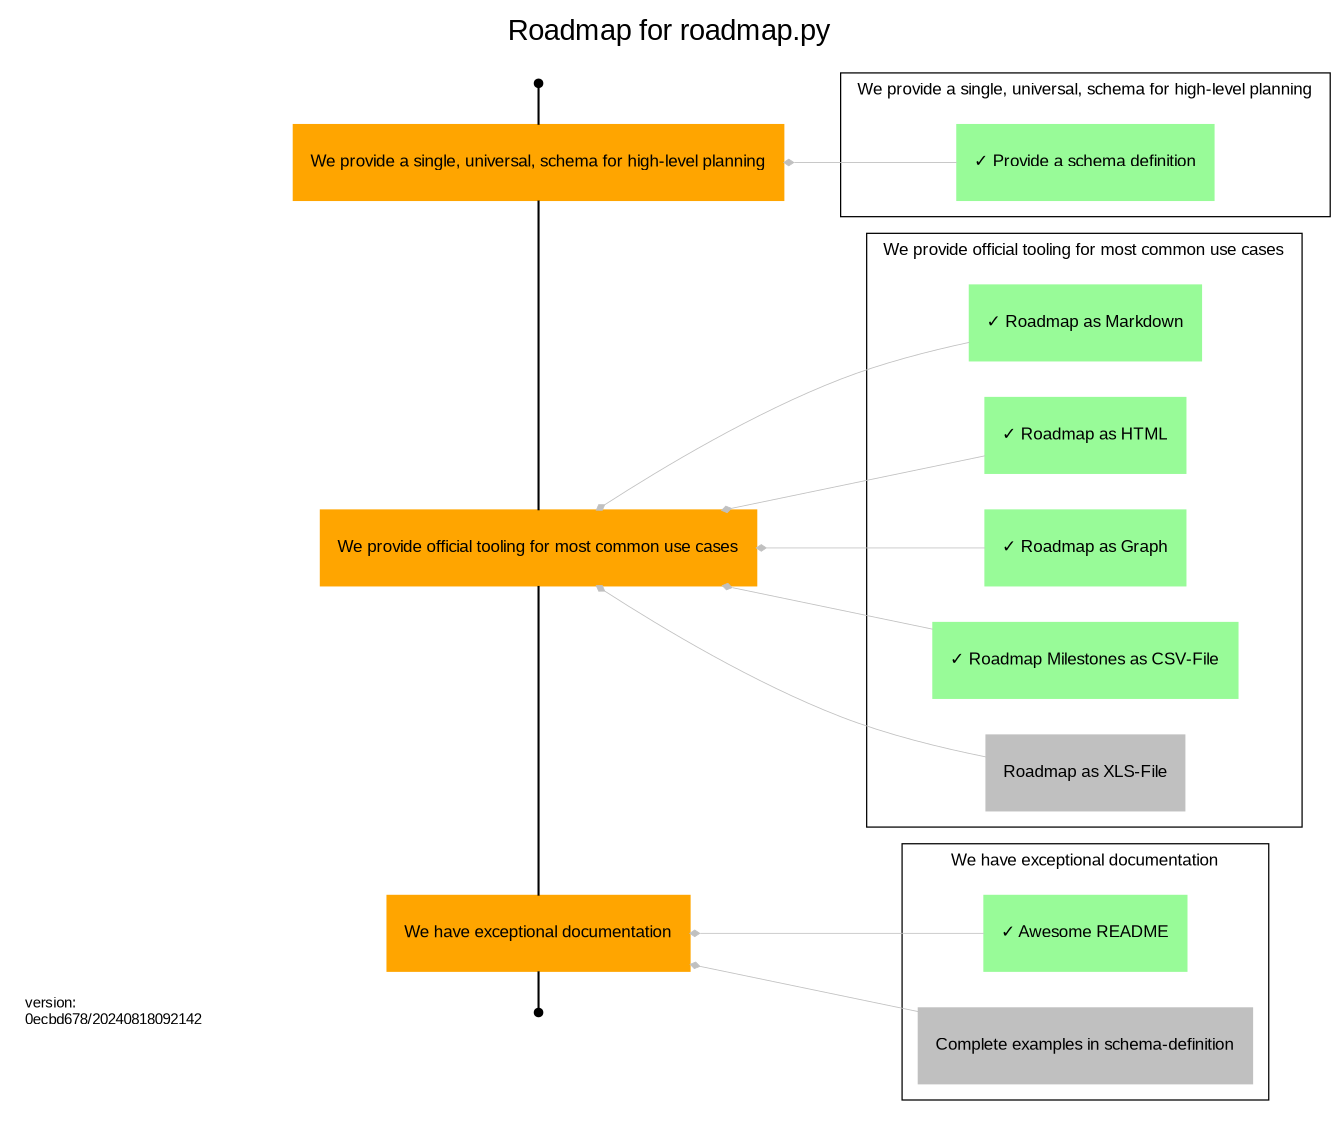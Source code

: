 digraph Roadmap {
  rankdir=RL;
  label="Roadmap for roadmap.py"
  tooltip="This is the planning roadmap for the [uroflavin/roadmap](https://github.com/uroflavin/roadmap) project. 
It acts as both the plan for implementing this tool as well as a demonstration of what a roadmap might look like.

One good example is this roadmap itself. 
What to-do and what is already done to implement roadmap.py can you see in this picture.

![Roadmap Objectives and Keyresults, rendered from roadmap.yml](roadmap.dot.png)

One of the things you'll immediately notice about this file is that it uses *Markdown* for formatting of text and is designed around a structured YAML schema. 
The goal is to make this as easy as possible for humans to read and reason about, while also enabling powerful visualizations to be generated based on the content.
";
  fontname="Arial";
  labelloc="t";

  node[style="filled",shape="rectangle",color="orange",fontname="Arial",fontsize=8];
  edge[weight=1,group="milestones",arrowhead="none"];

  {
	rank=same;

	start[label="Start",shape="point",color="",tooltip="This is the start of your roadmap."];
    end[label="End",shape="point",color="",tooltip="This is the end of your roadmap."];
    
    
    o1 [label="We provide a single, universal, schema for high-level planning",tooltip="The goal of this project is, primarily, to provide a single schema that can be used by different teams to describe the work they are doing and their future intentions. 
The usefulness and applicability of this schema to real-world problem domains will determine whether anything else we do here is of value.
"];
        
            "start" -> o1;
        
    o2 [label="We provide official tooling for most common use cases",tooltip="While the goal of having a single unified schema for planning is that it enables the development of tools that automate various aspects of planning, most teams are not going to adopt this if the fundamentals aren't already solved for them. 
This includes things like being able to visualize your road map in common formats, validating it against the schema etc.
"];
        
            o1 -> o2;
        
    o3 [label="We have exceptional documentation",tooltip="Adoption of something intended to make planning easier is only going to be successful if it is easy to use, and a critical part of that is great documentation. 
Our goal is that someone with no familiarity with our tooling can ramp up and have an initial road map ready for use within only a few minutes.
"];
        
            o2 -> o3;
        
            o3 -> "end" ;
        }
  node[color="grey"];
  edge[weight=5,color="grey",penwidth=0.4,arrowsize=0.4,group="dependencies",arrowhead="diamond"];

  
        
        subgraph cluster_o1 {
            label="We provide a single, universal, schema for high-level planning";
            tooltip="The goal of this project is, primarily, to provide a single schema that can be used by different teams to describe the work they are doing and their future intentions. 
The usefulness and applicability of this schema to real-world problem domains will determine whether anything else we do here is of value.
";
            fontsize=8;
            penwidth=0.6;
            
                
                
                    
                o1_r1 [label="✓ Provide a schema definition",tooltip="Develop a schema that fulfills the main requirements of the objective",color="palegreen"];
                o1_r1 -> o1;
            }
    
        
        subgraph cluster_o2 {
            label="We provide official tooling for most common use cases";
            tooltip="While the goal of having a single unified schema for planning is that it enables the development of tools that automate various aspects of planning, most teams are not going to adopt this if the fundamentals aren't already solved for them. 
This includes things like being able to visualize your road map in common formats, validating it against the schema etc.
";
            fontsize=8;
            penwidth=0.6;
            
                
                
                    
                o2_r1 [label="✓ Roadmap as Markdown",tooltip="We should be able to generate some markdown out of roadmap.yml
",color="palegreen"];
                o2_r1 -> o2;
            
                
                
                    
                o2_r2 [label="✓ Roadmap as HTML",tooltip="We should be able to generate some html out of roadmap.yml
",color="palegreen"];
                o2_r2 -> o2;
            
                
                
                    
                o2_r3 [label="✓ Roadmap as Graph",tooltip="We should be able to generate some dot out of roadmap.yml
",color="palegreen"];
                o2_r3 -> o2;
            
                
                
                    
                o2_r4 [label="✓ Roadmap Milestones as CSV-File",tooltip="Excel is THE projectmanagement tool. 
To render some progress in your favorite tool ;-) we should be able to generate some csv out of roadmap.yml-milestone and deliverables.
CSV is limited capable for exporting everything, so this would be a good first step towards Roadmap als XLS-File.
",color="palegreen"];
                o2_r4 -> o2;
            
                
                
                    
                o2_r5 [label="Roadmap as XLS-File",tooltip="We should be able to generate some xls out of roadmap.yml
",color="grey"];
                o2_r5 -> o2;
            }
    
        
        subgraph cluster_o3 {
            label="We have exceptional documentation";
            tooltip="Adoption of something intended to make planning easier is only going to be successful if it is easy to use, and a critical part of that is great documentation. 
Our goal is that someone with no familiarity with our tooling can ramp up and have an initial road map ready for use within only a few minutes.
";
            fontsize=8;
            penwidth=0.6;
            
                
                
                    
                o3_r1 [label="✓ Awesome README",tooltip="We need to complete our README explaining the purpose of this project and giving some basic examples of its use.
",color="palegreen"];
                o3_r1 -> o3;
            
                
                
                    
                o3_r2 [label="Complete examples in schema-definition",tooltip="Complete the examples so that every user of the schema is able to find suitable examples for their specific use cases",color="grey"];
                o3_r2 -> o3;
            }
    subgraph footer {
                {
                    rank="sink"; 
                    footer [fontsize=7 shape="box" color="white" label="version:\l0ecbd678/20240818092142\l"];
                }
            }
}